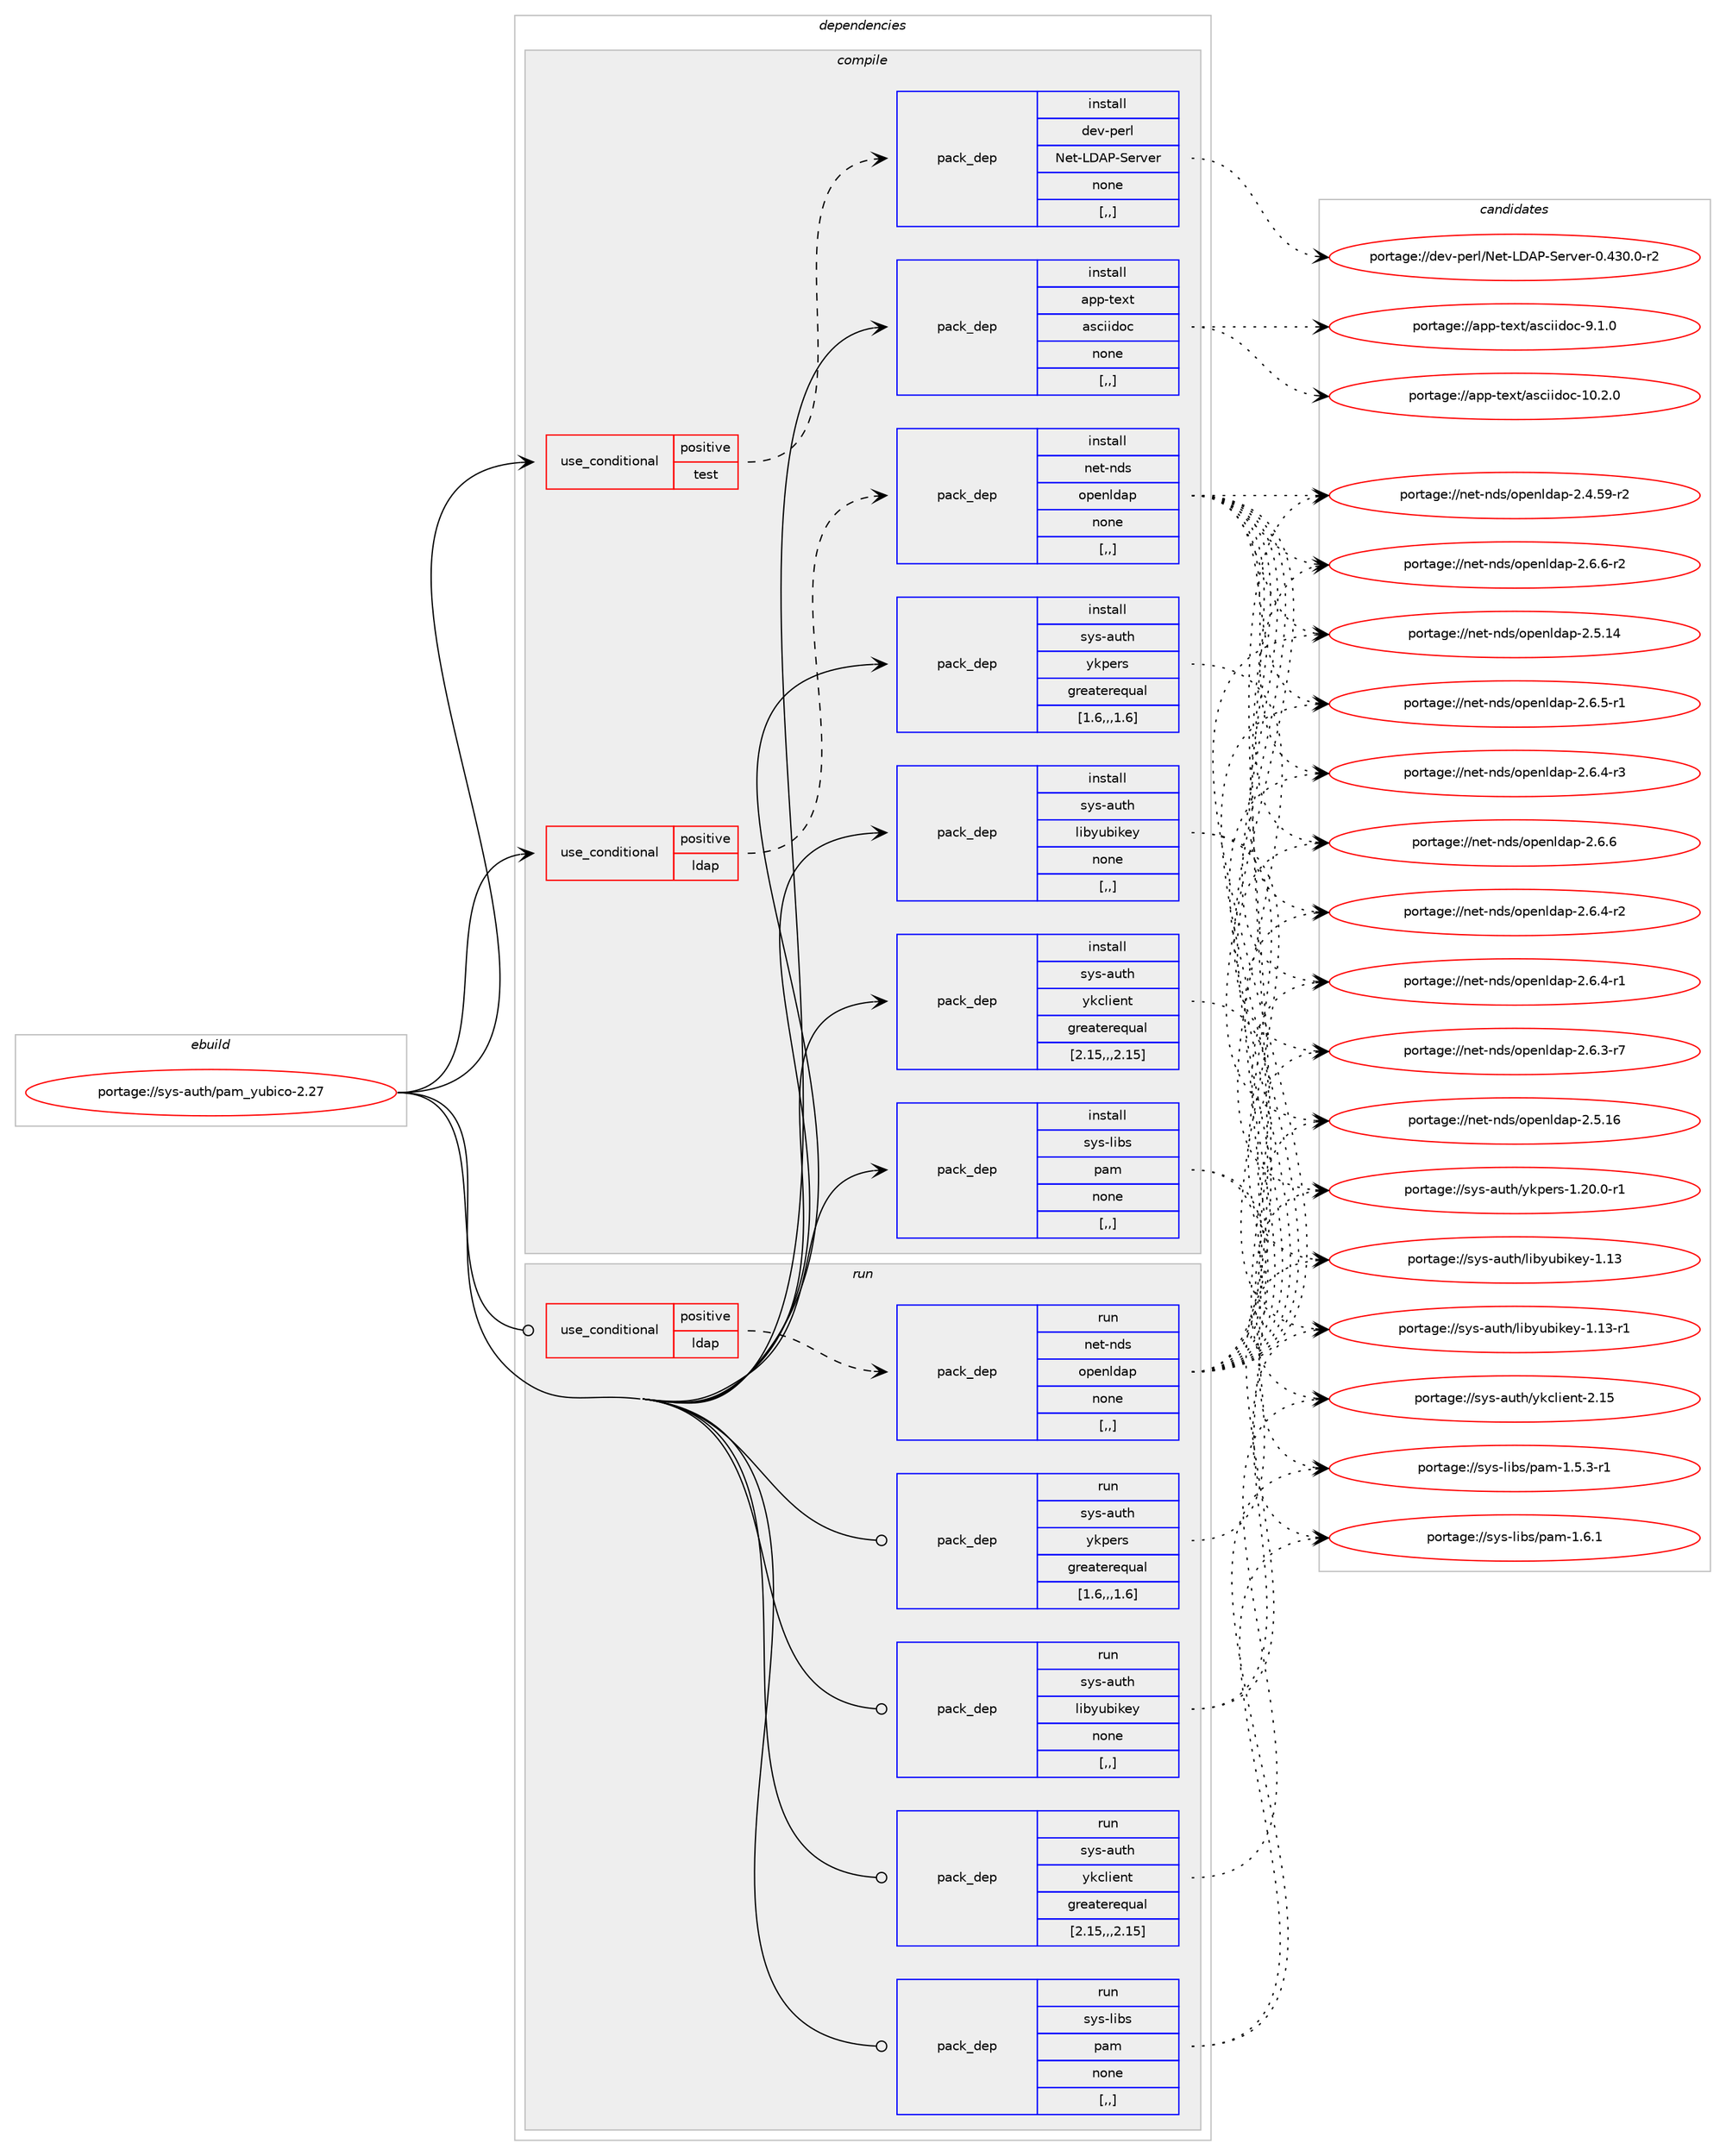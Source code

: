 digraph prolog {

# *************
# Graph options
# *************

newrank=true;
concentrate=true;
compound=true;
graph [rankdir=LR,fontname=Helvetica,fontsize=10,ranksep=1.5];#, ranksep=2.5, nodesep=0.2];
edge  [arrowhead=vee];
node  [fontname=Helvetica,fontsize=10];

# **********
# The ebuild
# **********

subgraph cluster_leftcol {
color=gray;
label=<<i>ebuild</i>>;
id [label="portage://sys-auth/pam_yubico-2.27", color=red, width=4, href="../sys-auth/pam_yubico-2.27.svg"];
}

# ****************
# The dependencies
# ****************

subgraph cluster_midcol {
color=gray;
label=<<i>dependencies</i>>;
subgraph cluster_compile {
fillcolor="#eeeeee";
style=filled;
label=<<i>compile</i>>;
subgraph cond113244 {
dependency427061 [label=<<TABLE BORDER="0" CELLBORDER="1" CELLSPACING="0" CELLPADDING="4"><TR><TD ROWSPAN="3" CELLPADDING="10">use_conditional</TD></TR><TR><TD>positive</TD></TR><TR><TD>ldap</TD></TR></TABLE>>, shape=none, color=red];
subgraph pack310880 {
dependency427062 [label=<<TABLE BORDER="0" CELLBORDER="1" CELLSPACING="0" CELLPADDING="4" WIDTH="220"><TR><TD ROWSPAN="6" CELLPADDING="30">pack_dep</TD></TR><TR><TD WIDTH="110">install</TD></TR><TR><TD>net-nds</TD></TR><TR><TD>openldap</TD></TR><TR><TD>none</TD></TR><TR><TD>[,,]</TD></TR></TABLE>>, shape=none, color=blue];
}
dependency427061:e -> dependency427062:w [weight=20,style="dashed",arrowhead="vee"];
}
id:e -> dependency427061:w [weight=20,style="solid",arrowhead="vee"];
subgraph cond113245 {
dependency427063 [label=<<TABLE BORDER="0" CELLBORDER="1" CELLSPACING="0" CELLPADDING="4"><TR><TD ROWSPAN="3" CELLPADDING="10">use_conditional</TD></TR><TR><TD>positive</TD></TR><TR><TD>test</TD></TR></TABLE>>, shape=none, color=red];
subgraph pack310881 {
dependency427064 [label=<<TABLE BORDER="0" CELLBORDER="1" CELLSPACING="0" CELLPADDING="4" WIDTH="220"><TR><TD ROWSPAN="6" CELLPADDING="30">pack_dep</TD></TR><TR><TD WIDTH="110">install</TD></TR><TR><TD>dev-perl</TD></TR><TR><TD>Net-LDAP-Server</TD></TR><TR><TD>none</TD></TR><TR><TD>[,,]</TD></TR></TABLE>>, shape=none, color=blue];
}
dependency427063:e -> dependency427064:w [weight=20,style="dashed",arrowhead="vee"];
}
id:e -> dependency427063:w [weight=20,style="solid",arrowhead="vee"];
subgraph pack310882 {
dependency427065 [label=<<TABLE BORDER="0" CELLBORDER="1" CELLSPACING="0" CELLPADDING="4" WIDTH="220"><TR><TD ROWSPAN="6" CELLPADDING="30">pack_dep</TD></TR><TR><TD WIDTH="110">install</TD></TR><TR><TD>app-text</TD></TR><TR><TD>asciidoc</TD></TR><TR><TD>none</TD></TR><TR><TD>[,,]</TD></TR></TABLE>>, shape=none, color=blue];
}
id:e -> dependency427065:w [weight=20,style="solid",arrowhead="vee"];
subgraph pack310883 {
dependency427066 [label=<<TABLE BORDER="0" CELLBORDER="1" CELLSPACING="0" CELLPADDING="4" WIDTH="220"><TR><TD ROWSPAN="6" CELLPADDING="30">pack_dep</TD></TR><TR><TD WIDTH="110">install</TD></TR><TR><TD>sys-auth</TD></TR><TR><TD>libyubikey</TD></TR><TR><TD>none</TD></TR><TR><TD>[,,]</TD></TR></TABLE>>, shape=none, color=blue];
}
id:e -> dependency427066:w [weight=20,style="solid",arrowhead="vee"];
subgraph pack310884 {
dependency427067 [label=<<TABLE BORDER="0" CELLBORDER="1" CELLSPACING="0" CELLPADDING="4" WIDTH="220"><TR><TD ROWSPAN="6" CELLPADDING="30">pack_dep</TD></TR><TR><TD WIDTH="110">install</TD></TR><TR><TD>sys-auth</TD></TR><TR><TD>ykclient</TD></TR><TR><TD>greaterequal</TD></TR><TR><TD>[2.15,,,2.15]</TD></TR></TABLE>>, shape=none, color=blue];
}
id:e -> dependency427067:w [weight=20,style="solid",arrowhead="vee"];
subgraph pack310885 {
dependency427068 [label=<<TABLE BORDER="0" CELLBORDER="1" CELLSPACING="0" CELLPADDING="4" WIDTH="220"><TR><TD ROWSPAN="6" CELLPADDING="30">pack_dep</TD></TR><TR><TD WIDTH="110">install</TD></TR><TR><TD>sys-auth</TD></TR><TR><TD>ykpers</TD></TR><TR><TD>greaterequal</TD></TR><TR><TD>[1.6,,,1.6]</TD></TR></TABLE>>, shape=none, color=blue];
}
id:e -> dependency427068:w [weight=20,style="solid",arrowhead="vee"];
subgraph pack310886 {
dependency427069 [label=<<TABLE BORDER="0" CELLBORDER="1" CELLSPACING="0" CELLPADDING="4" WIDTH="220"><TR><TD ROWSPAN="6" CELLPADDING="30">pack_dep</TD></TR><TR><TD WIDTH="110">install</TD></TR><TR><TD>sys-libs</TD></TR><TR><TD>pam</TD></TR><TR><TD>none</TD></TR><TR><TD>[,,]</TD></TR></TABLE>>, shape=none, color=blue];
}
id:e -> dependency427069:w [weight=20,style="solid",arrowhead="vee"];
}
subgraph cluster_compileandrun {
fillcolor="#eeeeee";
style=filled;
label=<<i>compile and run</i>>;
}
subgraph cluster_run {
fillcolor="#eeeeee";
style=filled;
label=<<i>run</i>>;
subgraph cond113246 {
dependency427070 [label=<<TABLE BORDER="0" CELLBORDER="1" CELLSPACING="0" CELLPADDING="4"><TR><TD ROWSPAN="3" CELLPADDING="10">use_conditional</TD></TR><TR><TD>positive</TD></TR><TR><TD>ldap</TD></TR></TABLE>>, shape=none, color=red];
subgraph pack310887 {
dependency427071 [label=<<TABLE BORDER="0" CELLBORDER="1" CELLSPACING="0" CELLPADDING="4" WIDTH="220"><TR><TD ROWSPAN="6" CELLPADDING="30">pack_dep</TD></TR><TR><TD WIDTH="110">run</TD></TR><TR><TD>net-nds</TD></TR><TR><TD>openldap</TD></TR><TR><TD>none</TD></TR><TR><TD>[,,]</TD></TR></TABLE>>, shape=none, color=blue];
}
dependency427070:e -> dependency427071:w [weight=20,style="dashed",arrowhead="vee"];
}
id:e -> dependency427070:w [weight=20,style="solid",arrowhead="odot"];
subgraph pack310888 {
dependency427072 [label=<<TABLE BORDER="0" CELLBORDER="1" CELLSPACING="0" CELLPADDING="4" WIDTH="220"><TR><TD ROWSPAN="6" CELLPADDING="30">pack_dep</TD></TR><TR><TD WIDTH="110">run</TD></TR><TR><TD>sys-auth</TD></TR><TR><TD>libyubikey</TD></TR><TR><TD>none</TD></TR><TR><TD>[,,]</TD></TR></TABLE>>, shape=none, color=blue];
}
id:e -> dependency427072:w [weight=20,style="solid",arrowhead="odot"];
subgraph pack310889 {
dependency427073 [label=<<TABLE BORDER="0" CELLBORDER="1" CELLSPACING="0" CELLPADDING="4" WIDTH="220"><TR><TD ROWSPAN="6" CELLPADDING="30">pack_dep</TD></TR><TR><TD WIDTH="110">run</TD></TR><TR><TD>sys-auth</TD></TR><TR><TD>ykclient</TD></TR><TR><TD>greaterequal</TD></TR><TR><TD>[2.15,,,2.15]</TD></TR></TABLE>>, shape=none, color=blue];
}
id:e -> dependency427073:w [weight=20,style="solid",arrowhead="odot"];
subgraph pack310890 {
dependency427074 [label=<<TABLE BORDER="0" CELLBORDER="1" CELLSPACING="0" CELLPADDING="4" WIDTH="220"><TR><TD ROWSPAN="6" CELLPADDING="30">pack_dep</TD></TR><TR><TD WIDTH="110">run</TD></TR><TR><TD>sys-auth</TD></TR><TR><TD>ykpers</TD></TR><TR><TD>greaterequal</TD></TR><TR><TD>[1.6,,,1.6]</TD></TR></TABLE>>, shape=none, color=blue];
}
id:e -> dependency427074:w [weight=20,style="solid",arrowhead="odot"];
subgraph pack310891 {
dependency427075 [label=<<TABLE BORDER="0" CELLBORDER="1" CELLSPACING="0" CELLPADDING="4" WIDTH="220"><TR><TD ROWSPAN="6" CELLPADDING="30">pack_dep</TD></TR><TR><TD WIDTH="110">run</TD></TR><TR><TD>sys-libs</TD></TR><TR><TD>pam</TD></TR><TR><TD>none</TD></TR><TR><TD>[,,]</TD></TR></TABLE>>, shape=none, color=blue];
}
id:e -> dependency427075:w [weight=20,style="solid",arrowhead="odot"];
}
}

# **************
# The candidates
# **************

subgraph cluster_choices {
rank=same;
color=gray;
label=<<i>candidates</i>>;

subgraph choice310880 {
color=black;
nodesep=1;
choice1101011164511010011547111112101110108100971124550465446544511450 [label="portage://net-nds/openldap-2.6.6-r2", color=red, width=4,href="../net-nds/openldap-2.6.6-r2.svg"];
choice110101116451101001154711111210111010810097112455046544654 [label="portage://net-nds/openldap-2.6.6", color=red, width=4,href="../net-nds/openldap-2.6.6.svg"];
choice1101011164511010011547111112101110108100971124550465446534511449 [label="portage://net-nds/openldap-2.6.5-r1", color=red, width=4,href="../net-nds/openldap-2.6.5-r1.svg"];
choice1101011164511010011547111112101110108100971124550465446524511451 [label="portage://net-nds/openldap-2.6.4-r3", color=red, width=4,href="../net-nds/openldap-2.6.4-r3.svg"];
choice1101011164511010011547111112101110108100971124550465446524511450 [label="portage://net-nds/openldap-2.6.4-r2", color=red, width=4,href="../net-nds/openldap-2.6.4-r2.svg"];
choice1101011164511010011547111112101110108100971124550465446524511449 [label="portage://net-nds/openldap-2.6.4-r1", color=red, width=4,href="../net-nds/openldap-2.6.4-r1.svg"];
choice1101011164511010011547111112101110108100971124550465446514511455 [label="portage://net-nds/openldap-2.6.3-r7", color=red, width=4,href="../net-nds/openldap-2.6.3-r7.svg"];
choice11010111645110100115471111121011101081009711245504653464954 [label="portage://net-nds/openldap-2.5.16", color=red, width=4,href="../net-nds/openldap-2.5.16.svg"];
choice11010111645110100115471111121011101081009711245504653464952 [label="portage://net-nds/openldap-2.5.14", color=red, width=4,href="../net-nds/openldap-2.5.14.svg"];
choice110101116451101001154711111210111010810097112455046524653574511450 [label="portage://net-nds/openldap-2.4.59-r2", color=red, width=4,href="../net-nds/openldap-2.4.59-r2.svg"];
dependency427062:e -> choice1101011164511010011547111112101110108100971124550465446544511450:w [style=dotted,weight="100"];
dependency427062:e -> choice110101116451101001154711111210111010810097112455046544654:w [style=dotted,weight="100"];
dependency427062:e -> choice1101011164511010011547111112101110108100971124550465446534511449:w [style=dotted,weight="100"];
dependency427062:e -> choice1101011164511010011547111112101110108100971124550465446524511451:w [style=dotted,weight="100"];
dependency427062:e -> choice1101011164511010011547111112101110108100971124550465446524511450:w [style=dotted,weight="100"];
dependency427062:e -> choice1101011164511010011547111112101110108100971124550465446524511449:w [style=dotted,weight="100"];
dependency427062:e -> choice1101011164511010011547111112101110108100971124550465446514511455:w [style=dotted,weight="100"];
dependency427062:e -> choice11010111645110100115471111121011101081009711245504653464954:w [style=dotted,weight="100"];
dependency427062:e -> choice11010111645110100115471111121011101081009711245504653464952:w [style=dotted,weight="100"];
dependency427062:e -> choice110101116451101001154711111210111010810097112455046524653574511450:w [style=dotted,weight="100"];
}
subgraph choice310881 {
color=black;
nodesep=1;
choice1001011184511210111410847781011164576686580458310111411810111445484652514846484511450 [label="portage://dev-perl/Net-LDAP-Server-0.430.0-r2", color=red, width=4,href="../dev-perl/Net-LDAP-Server-0.430.0-r2.svg"];
dependency427064:e -> choice1001011184511210111410847781011164576686580458310111411810111445484652514846484511450:w [style=dotted,weight="100"];
}
subgraph choice310882 {
color=black;
nodesep=1;
choice97112112451161011201164797115991051051001119945494846504648 [label="portage://app-text/asciidoc-10.2.0", color=red, width=4,href="../app-text/asciidoc-10.2.0.svg"];
choice971121124511610112011647971159910510510011199455746494648 [label="portage://app-text/asciidoc-9.1.0", color=red, width=4,href="../app-text/asciidoc-9.1.0.svg"];
dependency427065:e -> choice97112112451161011201164797115991051051001119945494846504648:w [style=dotted,weight="100"];
dependency427065:e -> choice971121124511610112011647971159910510510011199455746494648:w [style=dotted,weight="100"];
}
subgraph choice310883 {
color=black;
nodesep=1;
choice115121115459711711610447108105981211179810510710112145494649514511449 [label="portage://sys-auth/libyubikey-1.13-r1", color=red, width=4,href="../sys-auth/libyubikey-1.13-r1.svg"];
choice11512111545971171161044710810598121117981051071011214549464951 [label="portage://sys-auth/libyubikey-1.13", color=red, width=4,href="../sys-auth/libyubikey-1.13.svg"];
dependency427066:e -> choice115121115459711711610447108105981211179810510710112145494649514511449:w [style=dotted,weight="100"];
dependency427066:e -> choice11512111545971171161044710810598121117981051071011214549464951:w [style=dotted,weight="100"];
}
subgraph choice310884 {
color=black;
nodesep=1;
choice115121115459711711610447121107991081051011101164550464953 [label="portage://sys-auth/ykclient-2.15", color=red, width=4,href="../sys-auth/ykclient-2.15.svg"];
dependency427067:e -> choice115121115459711711610447121107991081051011101164550464953:w [style=dotted,weight="100"];
}
subgraph choice310885 {
color=black;
nodesep=1;
choice115121115459711711610447121107112101114115454946504846484511449 [label="portage://sys-auth/ykpers-1.20.0-r1", color=red, width=4,href="../sys-auth/ykpers-1.20.0-r1.svg"];
dependency427068:e -> choice115121115459711711610447121107112101114115454946504846484511449:w [style=dotted,weight="100"];
}
subgraph choice310886 {
color=black;
nodesep=1;
choice11512111545108105981154711297109454946544649 [label="portage://sys-libs/pam-1.6.1", color=red, width=4,href="../sys-libs/pam-1.6.1.svg"];
choice115121115451081059811547112971094549465346514511449 [label="portage://sys-libs/pam-1.5.3-r1", color=red, width=4,href="../sys-libs/pam-1.5.3-r1.svg"];
dependency427069:e -> choice11512111545108105981154711297109454946544649:w [style=dotted,weight="100"];
dependency427069:e -> choice115121115451081059811547112971094549465346514511449:w [style=dotted,weight="100"];
}
subgraph choice310887 {
color=black;
nodesep=1;
choice1101011164511010011547111112101110108100971124550465446544511450 [label="portage://net-nds/openldap-2.6.6-r2", color=red, width=4,href="../net-nds/openldap-2.6.6-r2.svg"];
choice110101116451101001154711111210111010810097112455046544654 [label="portage://net-nds/openldap-2.6.6", color=red, width=4,href="../net-nds/openldap-2.6.6.svg"];
choice1101011164511010011547111112101110108100971124550465446534511449 [label="portage://net-nds/openldap-2.6.5-r1", color=red, width=4,href="../net-nds/openldap-2.6.5-r1.svg"];
choice1101011164511010011547111112101110108100971124550465446524511451 [label="portage://net-nds/openldap-2.6.4-r3", color=red, width=4,href="../net-nds/openldap-2.6.4-r3.svg"];
choice1101011164511010011547111112101110108100971124550465446524511450 [label="portage://net-nds/openldap-2.6.4-r2", color=red, width=4,href="../net-nds/openldap-2.6.4-r2.svg"];
choice1101011164511010011547111112101110108100971124550465446524511449 [label="portage://net-nds/openldap-2.6.4-r1", color=red, width=4,href="../net-nds/openldap-2.6.4-r1.svg"];
choice1101011164511010011547111112101110108100971124550465446514511455 [label="portage://net-nds/openldap-2.6.3-r7", color=red, width=4,href="../net-nds/openldap-2.6.3-r7.svg"];
choice11010111645110100115471111121011101081009711245504653464954 [label="portage://net-nds/openldap-2.5.16", color=red, width=4,href="../net-nds/openldap-2.5.16.svg"];
choice11010111645110100115471111121011101081009711245504653464952 [label="portage://net-nds/openldap-2.5.14", color=red, width=4,href="../net-nds/openldap-2.5.14.svg"];
choice110101116451101001154711111210111010810097112455046524653574511450 [label="portage://net-nds/openldap-2.4.59-r2", color=red, width=4,href="../net-nds/openldap-2.4.59-r2.svg"];
dependency427071:e -> choice1101011164511010011547111112101110108100971124550465446544511450:w [style=dotted,weight="100"];
dependency427071:e -> choice110101116451101001154711111210111010810097112455046544654:w [style=dotted,weight="100"];
dependency427071:e -> choice1101011164511010011547111112101110108100971124550465446534511449:w [style=dotted,weight="100"];
dependency427071:e -> choice1101011164511010011547111112101110108100971124550465446524511451:w [style=dotted,weight="100"];
dependency427071:e -> choice1101011164511010011547111112101110108100971124550465446524511450:w [style=dotted,weight="100"];
dependency427071:e -> choice1101011164511010011547111112101110108100971124550465446524511449:w [style=dotted,weight="100"];
dependency427071:e -> choice1101011164511010011547111112101110108100971124550465446514511455:w [style=dotted,weight="100"];
dependency427071:e -> choice11010111645110100115471111121011101081009711245504653464954:w [style=dotted,weight="100"];
dependency427071:e -> choice11010111645110100115471111121011101081009711245504653464952:w [style=dotted,weight="100"];
dependency427071:e -> choice110101116451101001154711111210111010810097112455046524653574511450:w [style=dotted,weight="100"];
}
subgraph choice310888 {
color=black;
nodesep=1;
choice115121115459711711610447108105981211179810510710112145494649514511449 [label="portage://sys-auth/libyubikey-1.13-r1", color=red, width=4,href="../sys-auth/libyubikey-1.13-r1.svg"];
choice11512111545971171161044710810598121117981051071011214549464951 [label="portage://sys-auth/libyubikey-1.13", color=red, width=4,href="../sys-auth/libyubikey-1.13.svg"];
dependency427072:e -> choice115121115459711711610447108105981211179810510710112145494649514511449:w [style=dotted,weight="100"];
dependency427072:e -> choice11512111545971171161044710810598121117981051071011214549464951:w [style=dotted,weight="100"];
}
subgraph choice310889 {
color=black;
nodesep=1;
choice115121115459711711610447121107991081051011101164550464953 [label="portage://sys-auth/ykclient-2.15", color=red, width=4,href="../sys-auth/ykclient-2.15.svg"];
dependency427073:e -> choice115121115459711711610447121107991081051011101164550464953:w [style=dotted,weight="100"];
}
subgraph choice310890 {
color=black;
nodesep=1;
choice115121115459711711610447121107112101114115454946504846484511449 [label="portage://sys-auth/ykpers-1.20.0-r1", color=red, width=4,href="../sys-auth/ykpers-1.20.0-r1.svg"];
dependency427074:e -> choice115121115459711711610447121107112101114115454946504846484511449:w [style=dotted,weight="100"];
}
subgraph choice310891 {
color=black;
nodesep=1;
choice11512111545108105981154711297109454946544649 [label="portage://sys-libs/pam-1.6.1", color=red, width=4,href="../sys-libs/pam-1.6.1.svg"];
choice115121115451081059811547112971094549465346514511449 [label="portage://sys-libs/pam-1.5.3-r1", color=red, width=4,href="../sys-libs/pam-1.5.3-r1.svg"];
dependency427075:e -> choice11512111545108105981154711297109454946544649:w [style=dotted,weight="100"];
dependency427075:e -> choice115121115451081059811547112971094549465346514511449:w [style=dotted,weight="100"];
}
}

}
